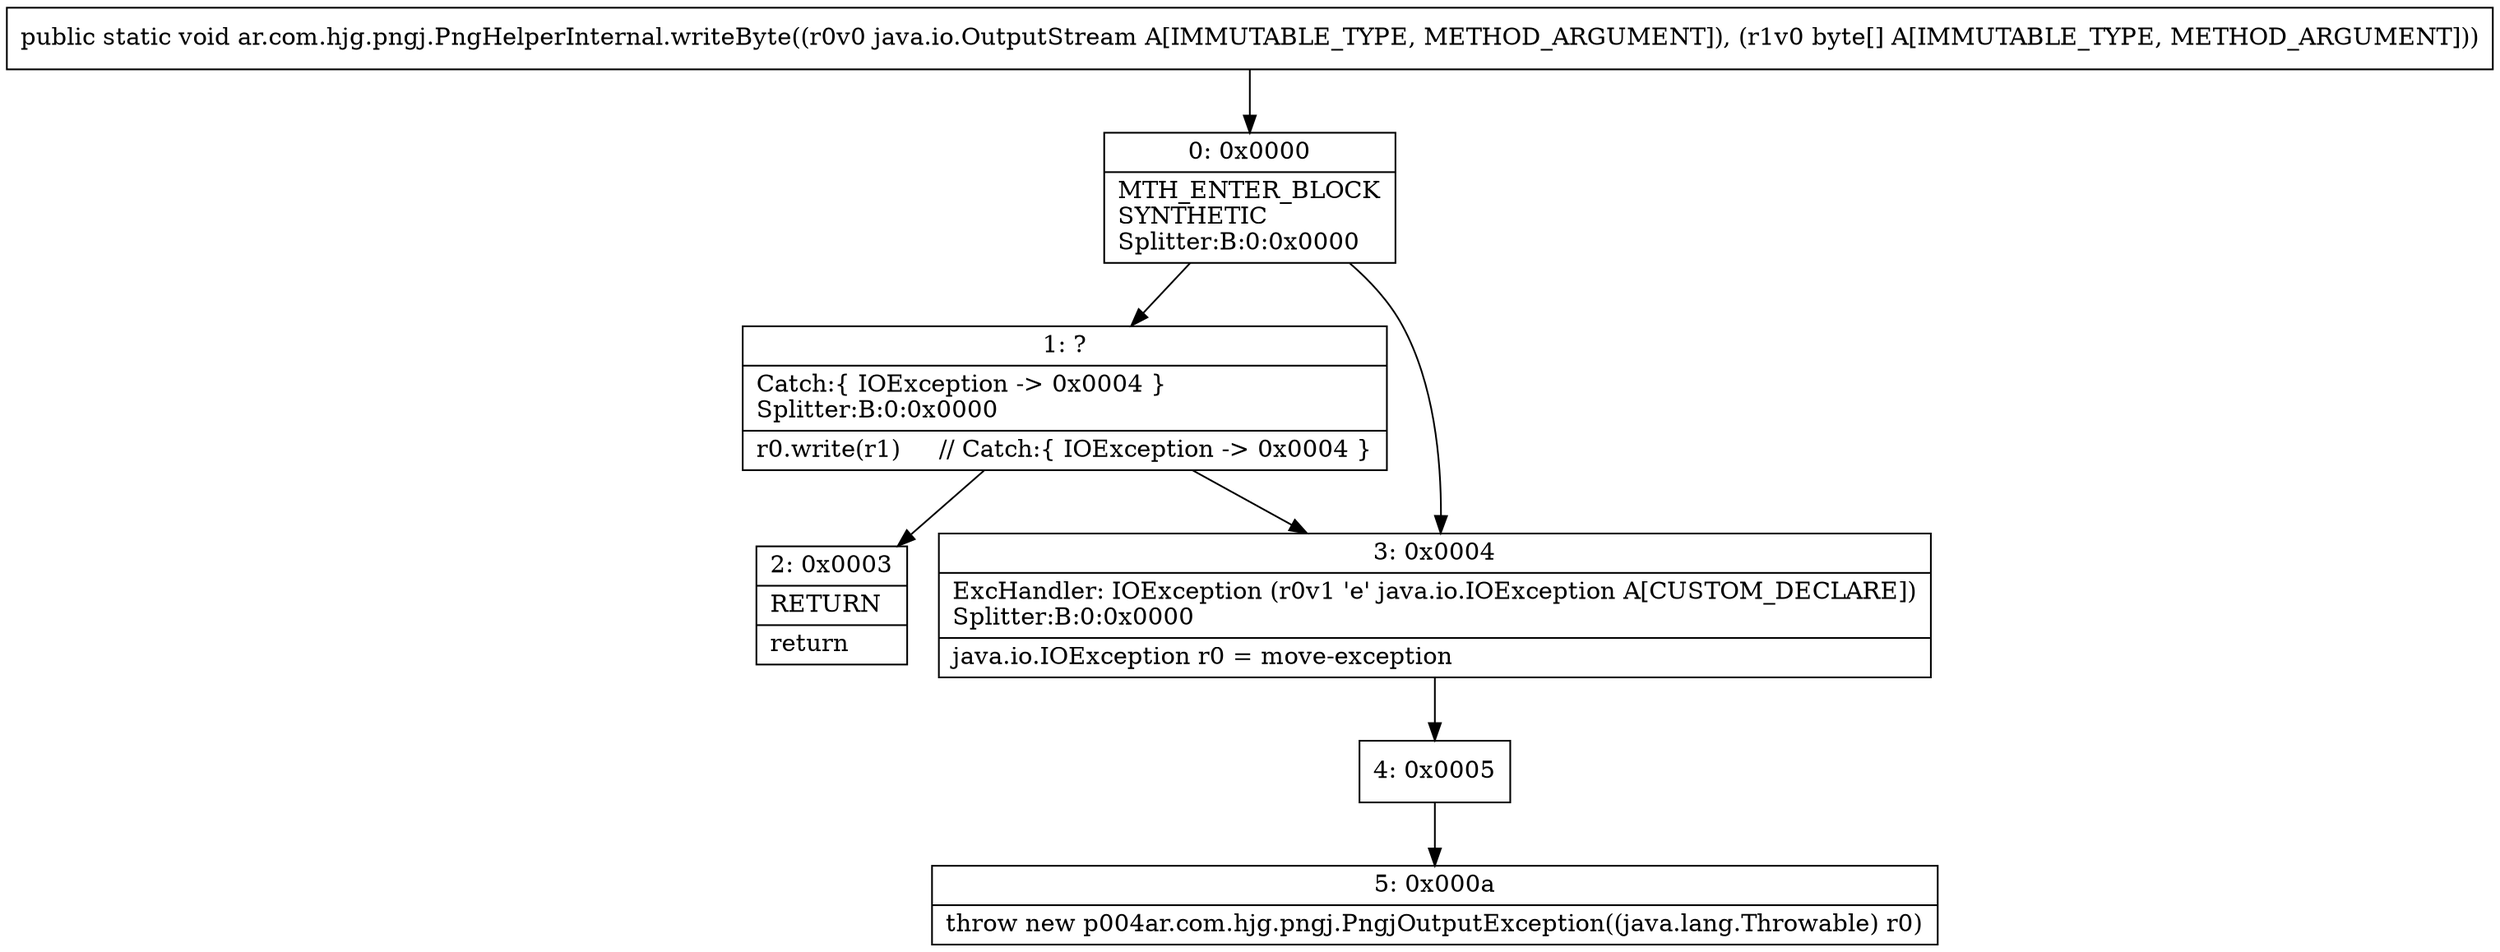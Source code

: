 digraph "CFG forar.com.hjg.pngj.PngHelperInternal.writeByte(Ljava\/io\/OutputStream;[B)V" {
Node_0 [shape=record,label="{0\:\ 0x0000|MTH_ENTER_BLOCK\lSYNTHETIC\lSplitter:B:0:0x0000\l}"];
Node_1 [shape=record,label="{1\:\ ?|Catch:\{ IOException \-\> 0x0004 \}\lSplitter:B:0:0x0000\l|r0.write(r1)     \/\/ Catch:\{ IOException \-\> 0x0004 \}\l}"];
Node_2 [shape=record,label="{2\:\ 0x0003|RETURN\l|return\l}"];
Node_3 [shape=record,label="{3\:\ 0x0004|ExcHandler: IOException (r0v1 'e' java.io.IOException A[CUSTOM_DECLARE])\lSplitter:B:0:0x0000\l|java.io.IOException r0 = move\-exception\l}"];
Node_4 [shape=record,label="{4\:\ 0x0005}"];
Node_5 [shape=record,label="{5\:\ 0x000a|throw new p004ar.com.hjg.pngj.PngjOutputException((java.lang.Throwable) r0)\l}"];
MethodNode[shape=record,label="{public static void ar.com.hjg.pngj.PngHelperInternal.writeByte((r0v0 java.io.OutputStream A[IMMUTABLE_TYPE, METHOD_ARGUMENT]), (r1v0 byte[] A[IMMUTABLE_TYPE, METHOD_ARGUMENT])) }"];
MethodNode -> Node_0;
Node_0 -> Node_1;
Node_0 -> Node_3;
Node_1 -> Node_2;
Node_1 -> Node_3;
Node_3 -> Node_4;
Node_4 -> Node_5;
}

